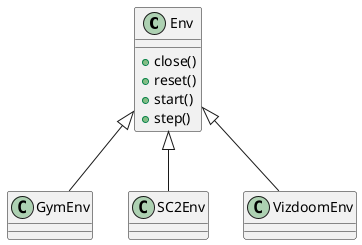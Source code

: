 @startuml
scale 1

class Env {
    +close()
    +reset()
    +start()
    +step()
}

class GymEnv {
}

class SC2Env {
}

class VizdoomEnv {
}


Env <|-- GymEnv
Env <|-- SC2Env
Env <|-- VizdoomEnv

@enduml